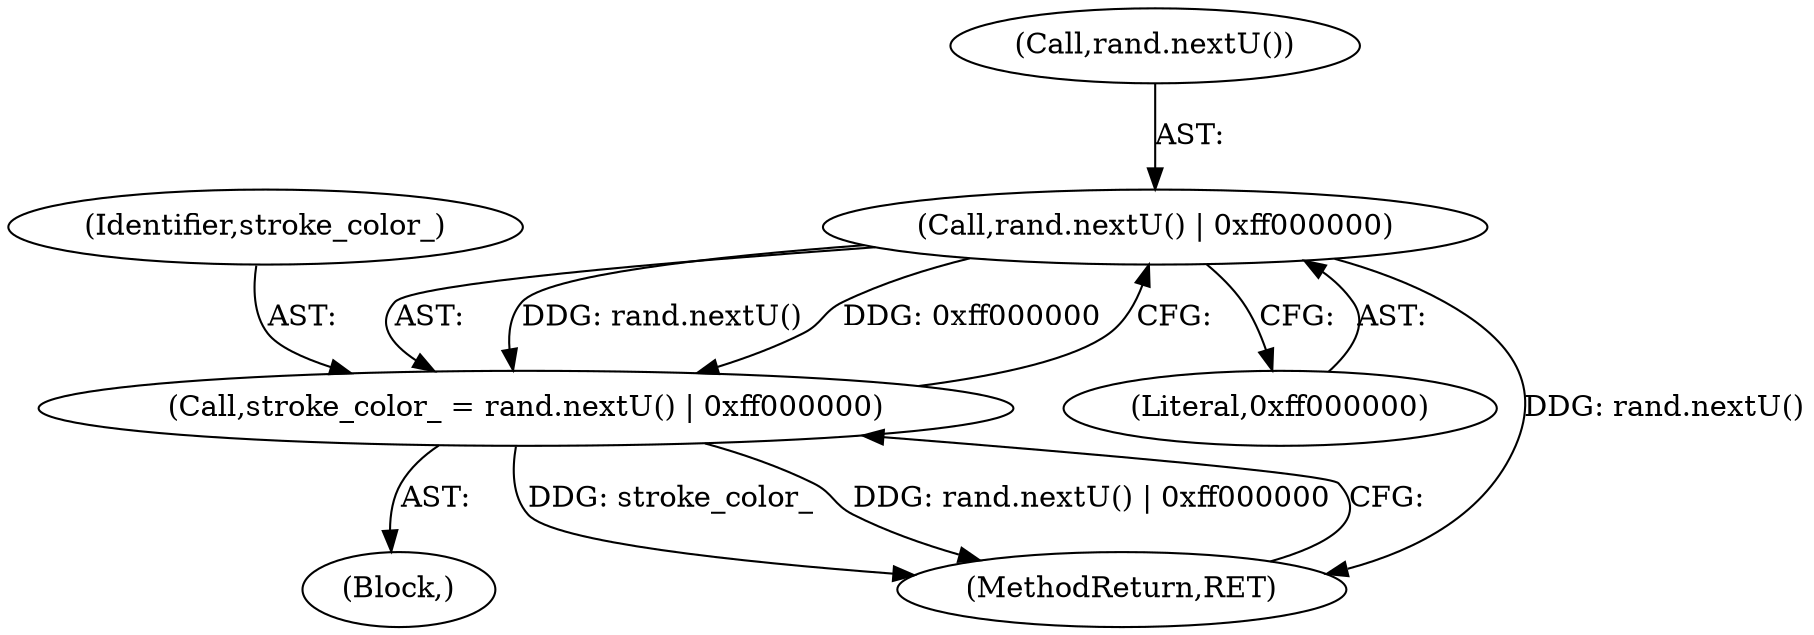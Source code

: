 digraph "1_Chrome_45d901b56f578a74b19ba0d10fa5c4c467f19303@API" {
"1000118" [label="(Call,rand.nextU() | 0xff000000)"];
"1000116" [label="(Call,stroke_color_ = rand.nextU() | 0xff000000)"];
"1000120" [label="(Literal,0xff000000)"];
"1000101" [label="(Block,)"];
"1000117" [label="(Identifier,stroke_color_)"];
"1000121" [label="(MethodReturn,RET)"];
"1000118" [label="(Call,rand.nextU() | 0xff000000)"];
"1000119" [label="(Call,rand.nextU())"];
"1000116" [label="(Call,stroke_color_ = rand.nextU() | 0xff000000)"];
"1000118" -> "1000116"  [label="AST: "];
"1000118" -> "1000120"  [label="CFG: "];
"1000119" -> "1000118"  [label="AST: "];
"1000120" -> "1000118"  [label="AST: "];
"1000116" -> "1000118"  [label="CFG: "];
"1000118" -> "1000121"  [label="DDG: rand.nextU()"];
"1000118" -> "1000116"  [label="DDG: rand.nextU()"];
"1000118" -> "1000116"  [label="DDG: 0xff000000"];
"1000116" -> "1000101"  [label="AST: "];
"1000117" -> "1000116"  [label="AST: "];
"1000121" -> "1000116"  [label="CFG: "];
"1000116" -> "1000121"  [label="DDG: stroke_color_"];
"1000116" -> "1000121"  [label="DDG: rand.nextU() | 0xff000000"];
}
